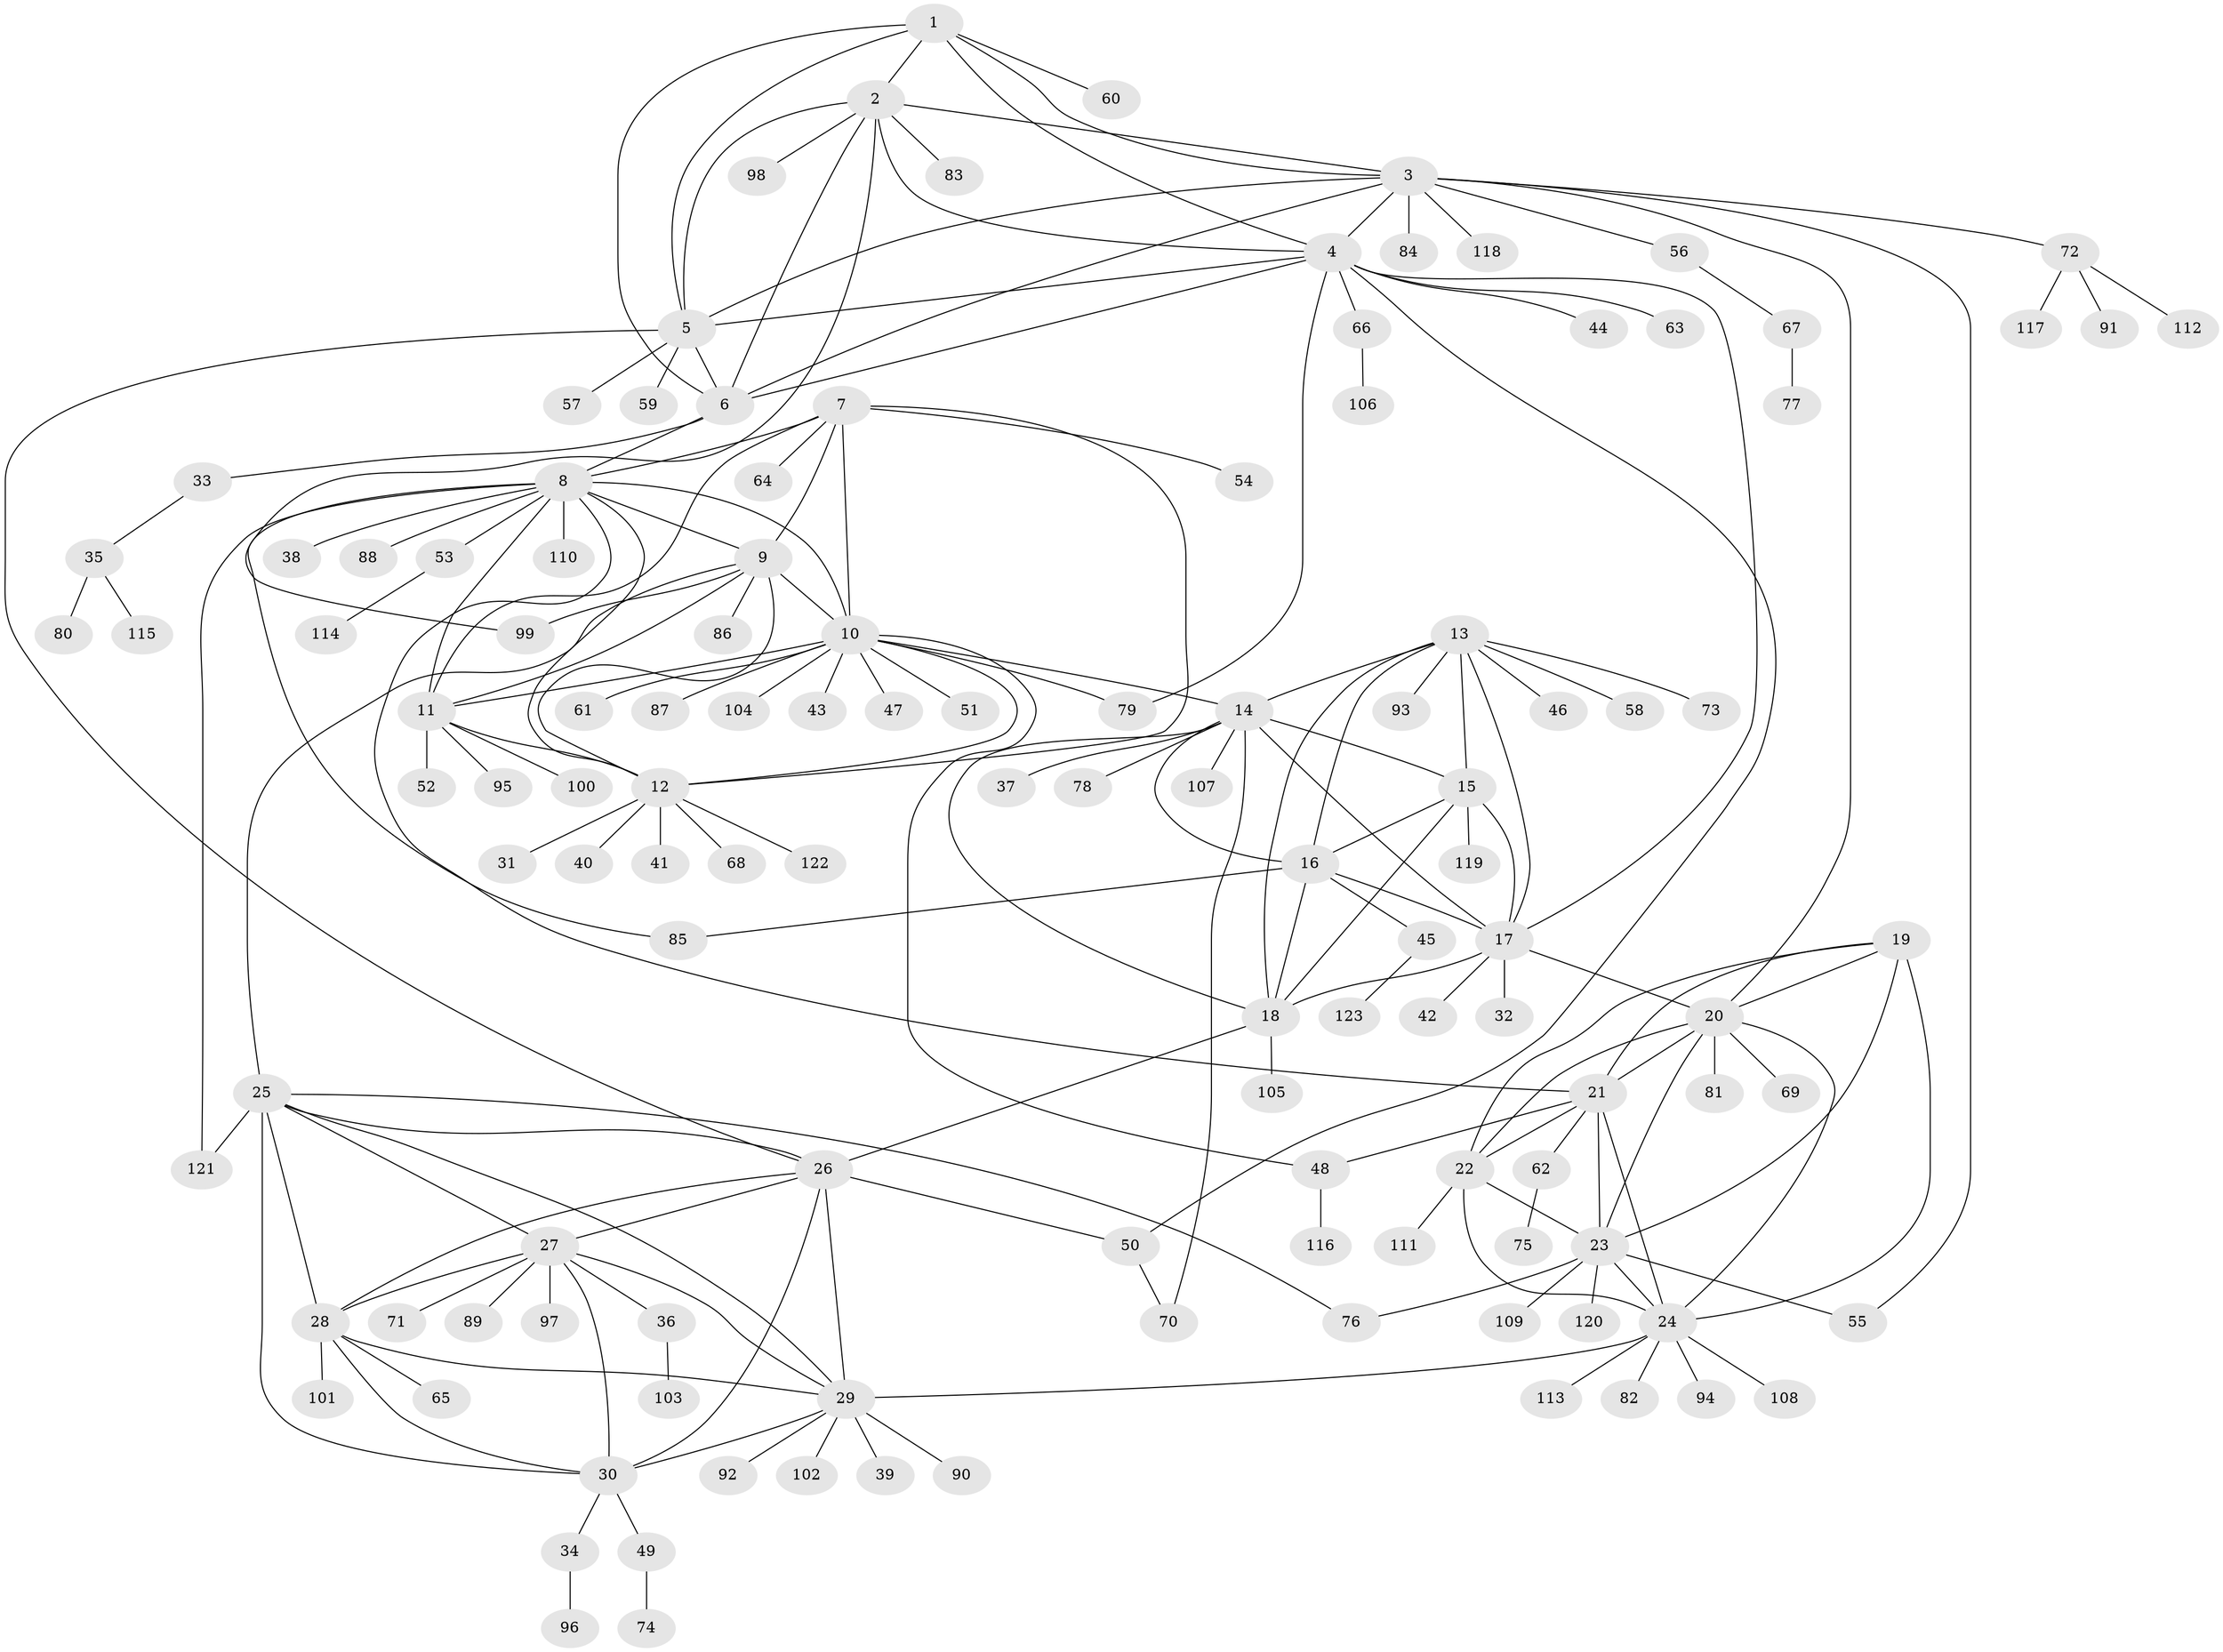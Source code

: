 // coarse degree distribution, {10: 0.01020408163265306, 12: 0.02040816326530612, 5: 0.02040816326530612, 6: 0.04081632653061224, 17: 0.01020408163265306, 13: 0.02040816326530612, 7: 0.061224489795918366, 8: 0.030612244897959183, 9: 0.01020408163265306, 1: 0.6224489795918368, 3: 0.030612244897959183, 2: 0.12244897959183673}
// Generated by graph-tools (version 1.1) at 2025/52/02/27/25 19:52:17]
// undirected, 123 vertices, 187 edges
graph export_dot {
graph [start="1"]
  node [color=gray90,style=filled];
  1;
  2;
  3;
  4;
  5;
  6;
  7;
  8;
  9;
  10;
  11;
  12;
  13;
  14;
  15;
  16;
  17;
  18;
  19;
  20;
  21;
  22;
  23;
  24;
  25;
  26;
  27;
  28;
  29;
  30;
  31;
  32;
  33;
  34;
  35;
  36;
  37;
  38;
  39;
  40;
  41;
  42;
  43;
  44;
  45;
  46;
  47;
  48;
  49;
  50;
  51;
  52;
  53;
  54;
  55;
  56;
  57;
  58;
  59;
  60;
  61;
  62;
  63;
  64;
  65;
  66;
  67;
  68;
  69;
  70;
  71;
  72;
  73;
  74;
  75;
  76;
  77;
  78;
  79;
  80;
  81;
  82;
  83;
  84;
  85;
  86;
  87;
  88;
  89;
  90;
  91;
  92;
  93;
  94;
  95;
  96;
  97;
  98;
  99;
  100;
  101;
  102;
  103;
  104;
  105;
  106;
  107;
  108;
  109;
  110;
  111;
  112;
  113;
  114;
  115;
  116;
  117;
  118;
  119;
  120;
  121;
  122;
  123;
  1 -- 2;
  1 -- 3;
  1 -- 4;
  1 -- 5;
  1 -- 6;
  1 -- 60;
  2 -- 3;
  2 -- 4;
  2 -- 5;
  2 -- 6;
  2 -- 83;
  2 -- 98;
  2 -- 99;
  3 -- 4;
  3 -- 5;
  3 -- 6;
  3 -- 20;
  3 -- 55;
  3 -- 56;
  3 -- 72;
  3 -- 84;
  3 -- 118;
  4 -- 5;
  4 -- 6;
  4 -- 17;
  4 -- 44;
  4 -- 50;
  4 -- 63;
  4 -- 66;
  4 -- 79;
  5 -- 6;
  5 -- 26;
  5 -- 57;
  5 -- 59;
  6 -- 8;
  6 -- 33;
  7 -- 8;
  7 -- 9;
  7 -- 10;
  7 -- 11;
  7 -- 12;
  7 -- 54;
  7 -- 64;
  8 -- 9;
  8 -- 10;
  8 -- 11;
  8 -- 12;
  8 -- 21;
  8 -- 38;
  8 -- 53;
  8 -- 85;
  8 -- 88;
  8 -- 110;
  8 -- 121;
  9 -- 10;
  9 -- 11;
  9 -- 12;
  9 -- 25;
  9 -- 86;
  9 -- 99;
  10 -- 11;
  10 -- 12;
  10 -- 14;
  10 -- 43;
  10 -- 47;
  10 -- 48;
  10 -- 51;
  10 -- 61;
  10 -- 79;
  10 -- 87;
  10 -- 104;
  11 -- 12;
  11 -- 52;
  11 -- 95;
  11 -- 100;
  12 -- 31;
  12 -- 40;
  12 -- 41;
  12 -- 68;
  12 -- 122;
  13 -- 14;
  13 -- 15;
  13 -- 16;
  13 -- 17;
  13 -- 18;
  13 -- 46;
  13 -- 58;
  13 -- 73;
  13 -- 93;
  14 -- 15;
  14 -- 16;
  14 -- 17;
  14 -- 18;
  14 -- 37;
  14 -- 70;
  14 -- 78;
  14 -- 107;
  15 -- 16;
  15 -- 17;
  15 -- 18;
  15 -- 119;
  16 -- 17;
  16 -- 18;
  16 -- 45;
  16 -- 85;
  17 -- 18;
  17 -- 20;
  17 -- 32;
  17 -- 42;
  18 -- 26;
  18 -- 105;
  19 -- 20;
  19 -- 21;
  19 -- 22;
  19 -- 23;
  19 -- 24;
  20 -- 21;
  20 -- 22;
  20 -- 23;
  20 -- 24;
  20 -- 69;
  20 -- 81;
  21 -- 22;
  21 -- 23;
  21 -- 24;
  21 -- 48;
  21 -- 62;
  22 -- 23;
  22 -- 24;
  22 -- 111;
  23 -- 24;
  23 -- 55;
  23 -- 76;
  23 -- 109;
  23 -- 120;
  24 -- 29;
  24 -- 82;
  24 -- 94;
  24 -- 108;
  24 -- 113;
  25 -- 26;
  25 -- 27;
  25 -- 28;
  25 -- 29;
  25 -- 30;
  25 -- 76;
  25 -- 121;
  26 -- 27;
  26 -- 28;
  26 -- 29;
  26 -- 30;
  26 -- 50;
  27 -- 28;
  27 -- 29;
  27 -- 30;
  27 -- 36;
  27 -- 71;
  27 -- 89;
  27 -- 97;
  28 -- 29;
  28 -- 30;
  28 -- 65;
  28 -- 101;
  29 -- 30;
  29 -- 39;
  29 -- 90;
  29 -- 92;
  29 -- 102;
  30 -- 34;
  30 -- 49;
  33 -- 35;
  34 -- 96;
  35 -- 80;
  35 -- 115;
  36 -- 103;
  45 -- 123;
  48 -- 116;
  49 -- 74;
  50 -- 70;
  53 -- 114;
  56 -- 67;
  62 -- 75;
  66 -- 106;
  67 -- 77;
  72 -- 91;
  72 -- 112;
  72 -- 117;
}
